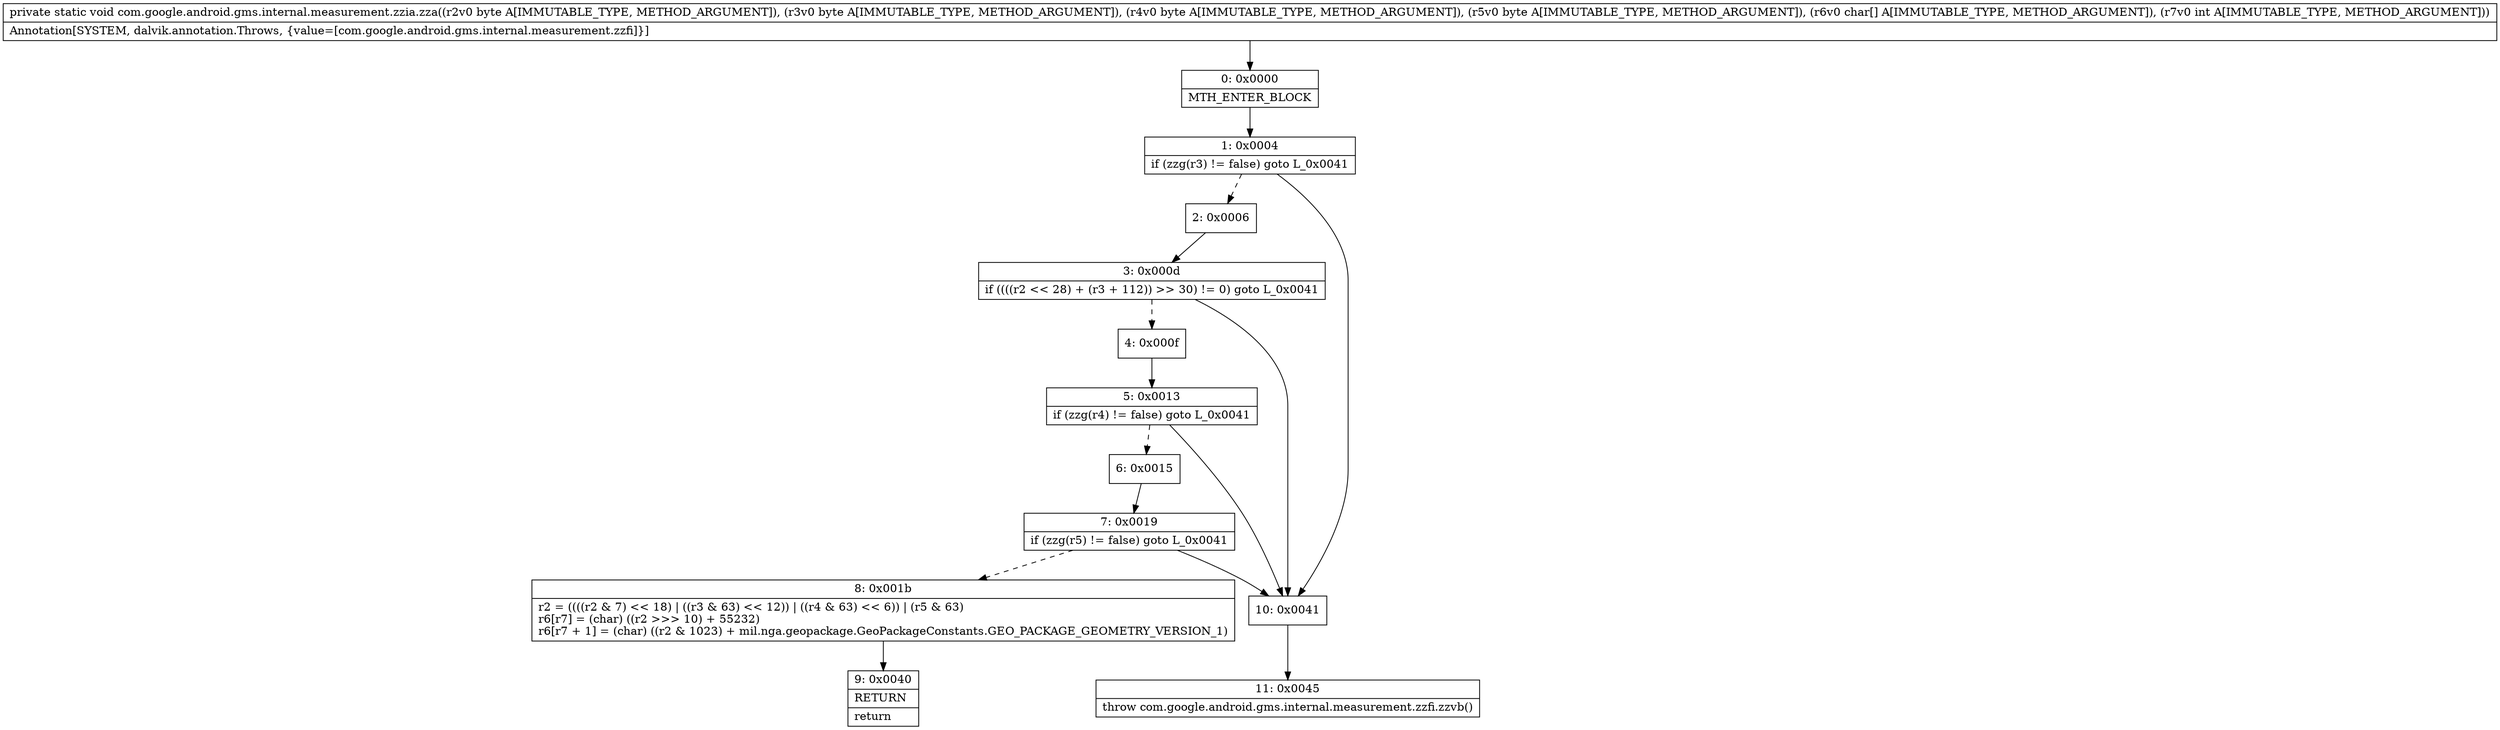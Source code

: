 digraph "CFG forcom.google.android.gms.internal.measurement.zzia.zza(BBBB[CI)V" {
Node_0 [shape=record,label="{0\:\ 0x0000|MTH_ENTER_BLOCK\l}"];
Node_1 [shape=record,label="{1\:\ 0x0004|if (zzg(r3) != false) goto L_0x0041\l}"];
Node_2 [shape=record,label="{2\:\ 0x0006}"];
Node_3 [shape=record,label="{3\:\ 0x000d|if ((((r2 \<\< 28) + (r3 + 112)) \>\> 30) != 0) goto L_0x0041\l}"];
Node_4 [shape=record,label="{4\:\ 0x000f}"];
Node_5 [shape=record,label="{5\:\ 0x0013|if (zzg(r4) != false) goto L_0x0041\l}"];
Node_6 [shape=record,label="{6\:\ 0x0015}"];
Node_7 [shape=record,label="{7\:\ 0x0019|if (zzg(r5) != false) goto L_0x0041\l}"];
Node_8 [shape=record,label="{8\:\ 0x001b|r2 = ((((r2 & 7) \<\< 18) \| ((r3 & 63) \<\< 12)) \| ((r4 & 63) \<\< 6)) \| (r5 & 63)\lr6[r7] = (char) ((r2 \>\>\> 10) + 55232)\lr6[r7 + 1] = (char) ((r2 & 1023) + mil.nga.geopackage.GeoPackageConstants.GEO_PACKAGE_GEOMETRY_VERSION_1)\l}"];
Node_9 [shape=record,label="{9\:\ 0x0040|RETURN\l|return\l}"];
Node_10 [shape=record,label="{10\:\ 0x0041}"];
Node_11 [shape=record,label="{11\:\ 0x0045|throw com.google.android.gms.internal.measurement.zzfi.zzvb()\l}"];
MethodNode[shape=record,label="{private static void com.google.android.gms.internal.measurement.zzia.zza((r2v0 byte A[IMMUTABLE_TYPE, METHOD_ARGUMENT]), (r3v0 byte A[IMMUTABLE_TYPE, METHOD_ARGUMENT]), (r4v0 byte A[IMMUTABLE_TYPE, METHOD_ARGUMENT]), (r5v0 byte A[IMMUTABLE_TYPE, METHOD_ARGUMENT]), (r6v0 char[] A[IMMUTABLE_TYPE, METHOD_ARGUMENT]), (r7v0 int A[IMMUTABLE_TYPE, METHOD_ARGUMENT]))  | Annotation[SYSTEM, dalvik.annotation.Throws, \{value=[com.google.android.gms.internal.measurement.zzfi]\}]\l}"];
MethodNode -> Node_0;
Node_0 -> Node_1;
Node_1 -> Node_2[style=dashed];
Node_1 -> Node_10;
Node_2 -> Node_3;
Node_3 -> Node_4[style=dashed];
Node_3 -> Node_10;
Node_4 -> Node_5;
Node_5 -> Node_6[style=dashed];
Node_5 -> Node_10;
Node_6 -> Node_7;
Node_7 -> Node_8[style=dashed];
Node_7 -> Node_10;
Node_8 -> Node_9;
Node_10 -> Node_11;
}

